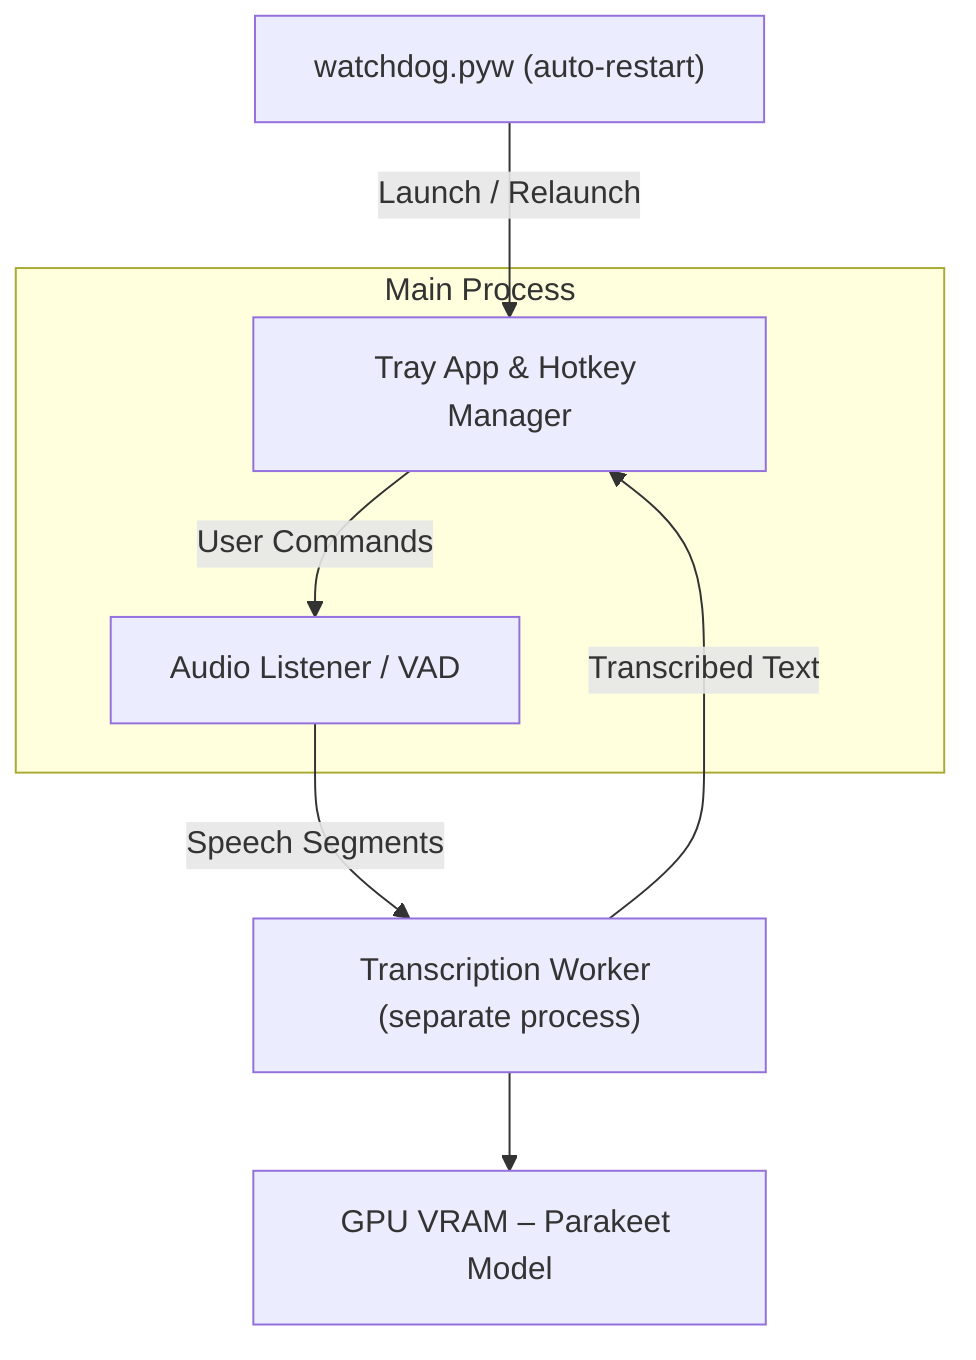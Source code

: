graph TD
    subgraph "Main Process"
        UI["Tray App & Hotkey Manager"]
        Listener["Audio Listener / VAD"]
    end
    Worker["Transcription Worker (separate process)"]
    GPU["GPU VRAM – Parakeet Model"]
    Watchdog["watchdog.pyw (auto-restart)"]

    UI -->|"User Commands"| Listener
    Listener -->|"Speech Segments"| Worker
    Worker -->|"Transcribed Text"| UI
    Worker --> GPU
    Watchdog -->|"Launch / Relaunch"| UI